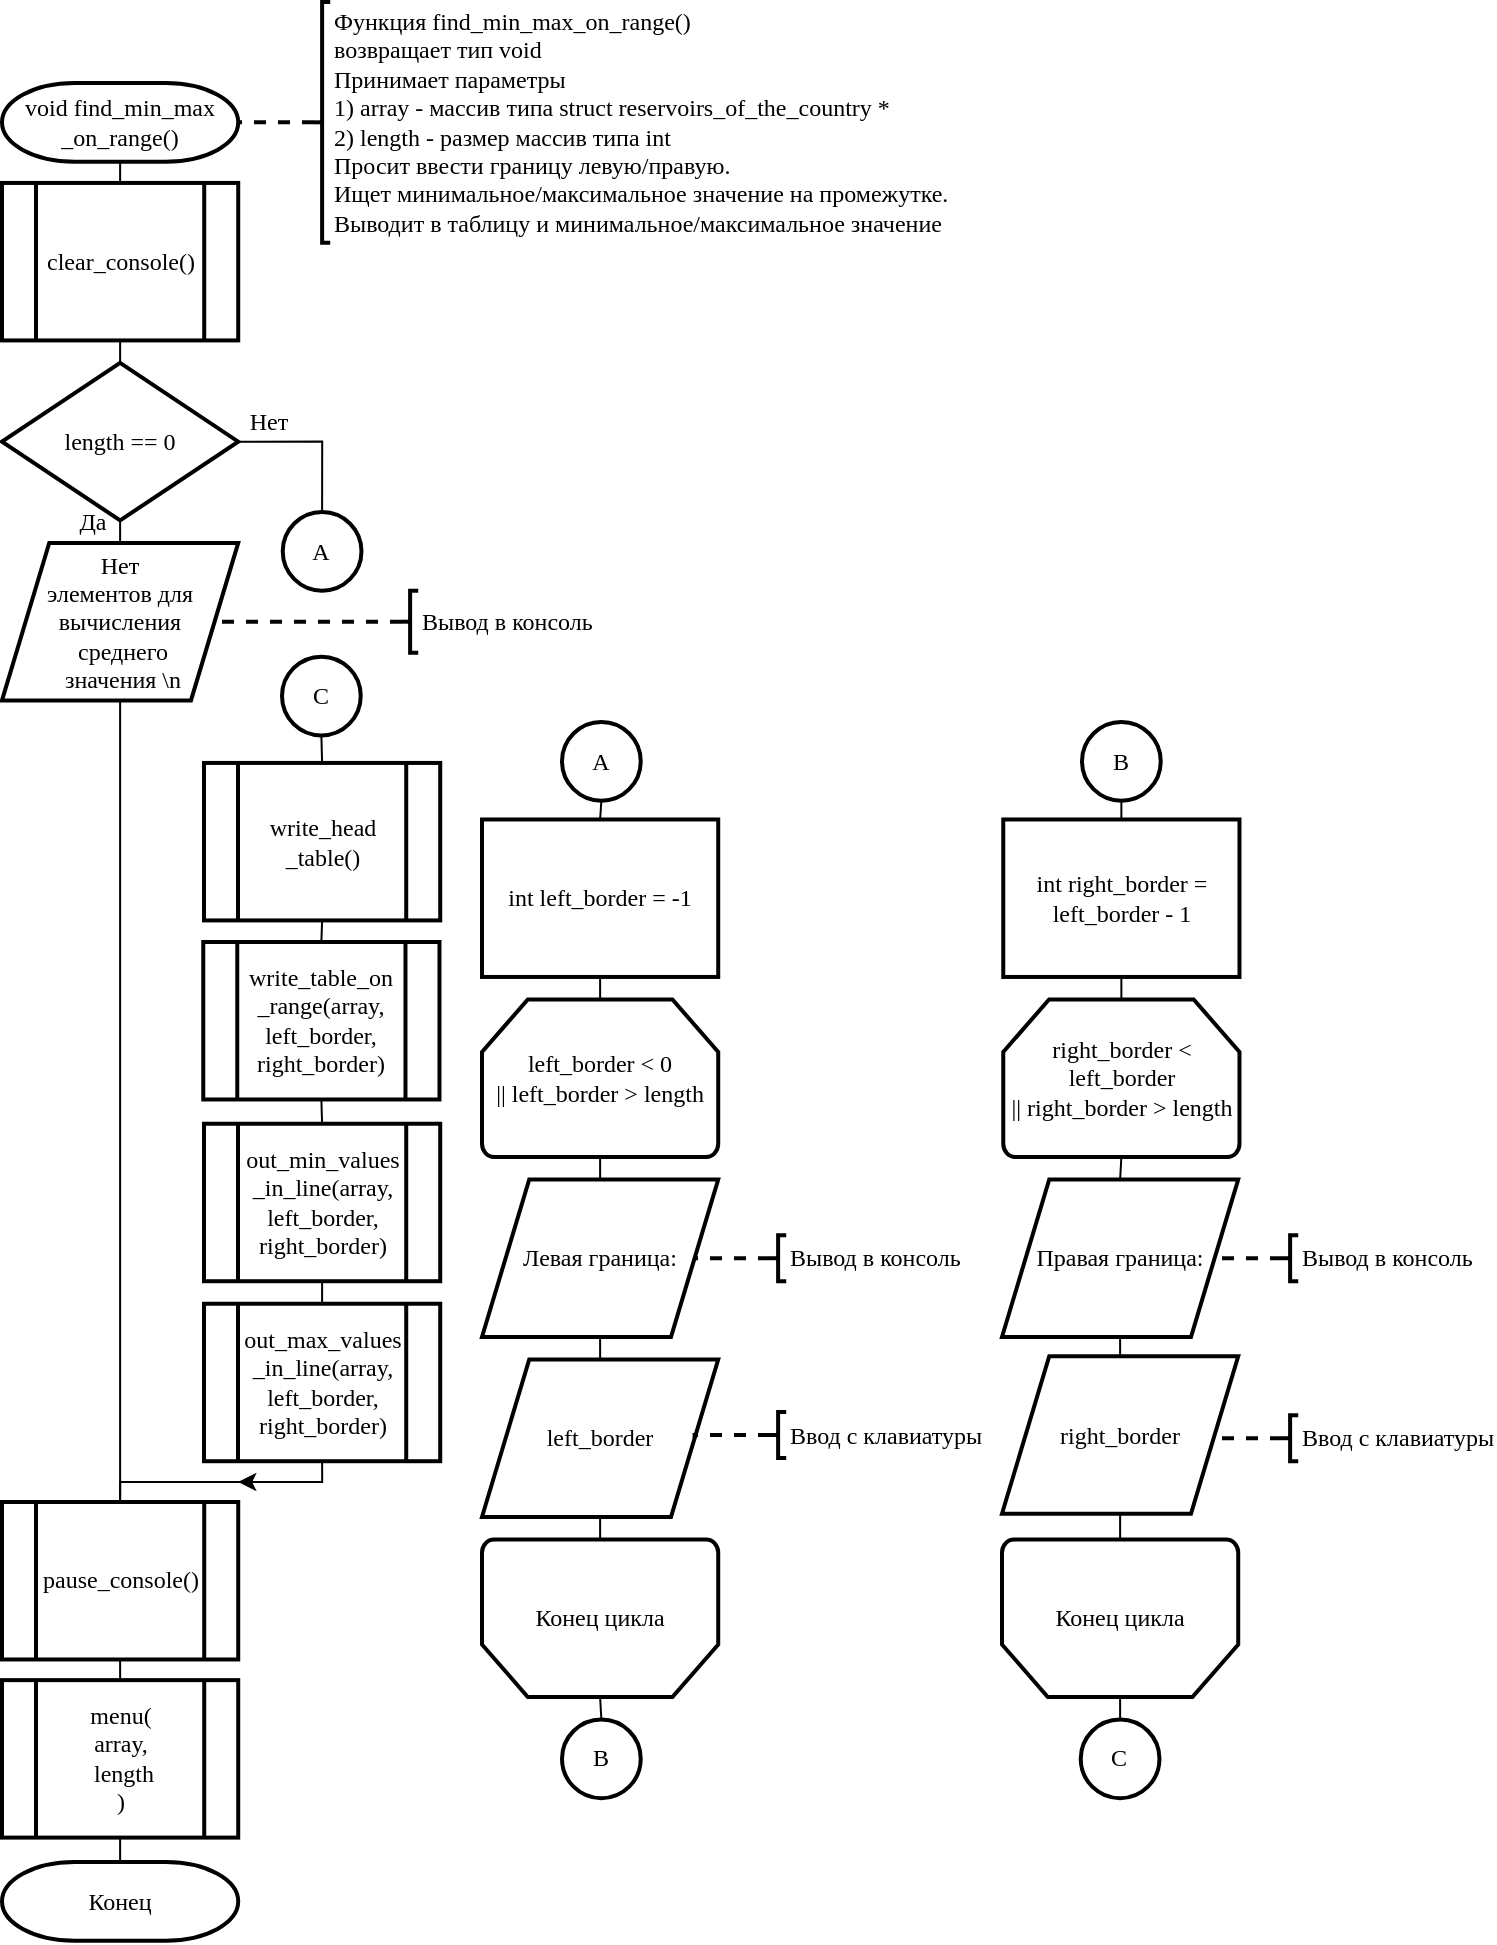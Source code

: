 <mxfile version="13.0.3" type="device"><diagram id="U5Ct55trOFn7t_glRgXs" name="Page-1"><mxGraphModel dx="868" dy="519" grid="1" gridSize="10" guides="1" tooltips="1" connect="1" arrows="1" fold="1" page="1" pageScale="1" pageWidth="827" pageHeight="1169" math="0" shadow="0"><root><mxCell id="0"/><mxCell id="1" parent="0"/><mxCell id="0v8F-oNbP1h4zUCTe8ye-46" style="edgeStyle=orthogonalEdgeStyle;rounded=0;orthogonalLoop=1;jettySize=auto;html=1;exitX=0.5;exitY=1;exitDx=0;exitDy=0;exitPerimeter=0;entryX=0.5;entryY=0;entryDx=0;entryDy=0;endArrow=none;endFill=0;strokeWidth=1;fontFamily=Times New Roman;" parent="1" source="0v8F-oNbP1h4zUCTe8ye-1" target="0v8F-oNbP1h4zUCTe8ye-2" edge="1"><mxGeometry relative="1" as="geometry"/></mxCell><mxCell id="0v8F-oNbP1h4zUCTe8ye-1" value="void find_min_max&lt;br&gt;_on_range()" style="strokeWidth=2;html=1;shape=mxgraph.flowchart.terminator;whiteSpace=wrap;fontFamily=Times New Roman;" parent="1" vertex="1"><mxGeometry x="60" y="140.47" width="118.11" height="39.37" as="geometry"/></mxCell><mxCell id="0v8F-oNbP1h4zUCTe8ye-47" style="edgeStyle=orthogonalEdgeStyle;rounded=0;orthogonalLoop=1;jettySize=auto;html=1;exitX=0.5;exitY=1;exitDx=0;exitDy=0;entryX=0.5;entryY=0;entryDx=0;entryDy=0;entryPerimeter=0;endArrow=none;endFill=0;strokeWidth=1;fontFamily=Times New Roman;" parent="1" source="0v8F-oNbP1h4zUCTe8ye-2" target="0v8F-oNbP1h4zUCTe8ye-3" edge="1"><mxGeometry relative="1" as="geometry"/></mxCell><mxCell id="0v8F-oNbP1h4zUCTe8ye-2" value="clear_console()" style="verticalLabelPosition=middle;verticalAlign=middle;html=1;shape=process;whiteSpace=wrap;rounded=0;size=0.14;arcSize=6;fontFamily=Times New Roman;strokeWidth=2;labelPosition=center;align=center;" parent="1" vertex="1"><mxGeometry x="60" y="190.47" width="118.11" height="78.74" as="geometry"/></mxCell><mxCell id="0v8F-oNbP1h4zUCTe8ye-48" style="edgeStyle=orthogonalEdgeStyle;rounded=0;orthogonalLoop=1;jettySize=auto;html=1;exitX=0.5;exitY=1;exitDx=0;exitDy=0;exitPerimeter=0;entryX=0.5;entryY=0;entryDx=0;entryDy=0;endArrow=none;endFill=0;strokeWidth=1;fontFamily=Times New Roman;" parent="1" source="0v8F-oNbP1h4zUCTe8ye-3" target="0v8F-oNbP1h4zUCTe8ye-4" edge="1"><mxGeometry relative="1" as="geometry"/></mxCell><mxCell id="0v8F-oNbP1h4zUCTe8ye-50" style="edgeStyle=orthogonalEdgeStyle;rounded=0;orthogonalLoop=1;jettySize=auto;html=1;exitX=1;exitY=0.5;exitDx=0;exitDy=0;exitPerimeter=0;entryX=0.5;entryY=0;entryDx=0;entryDy=0;entryPerimeter=0;endArrow=none;endFill=0;strokeWidth=1;fontFamily=Times New Roman;" parent="1" source="0v8F-oNbP1h4zUCTe8ye-3" target="0v8F-oNbP1h4zUCTe8ye-49" edge="1"><mxGeometry relative="1" as="geometry"/></mxCell><mxCell id="0v8F-oNbP1h4zUCTe8ye-3" value="length == 0" style="strokeWidth=2;html=1;shape=mxgraph.flowchart.decision;whiteSpace=wrap;fontFamily=Times New Roman;" parent="1" vertex="1"><mxGeometry x="60" y="280.47" width="118.11" height="78.74" as="geometry"/></mxCell><mxCell id="0v8F-oNbP1h4zUCTe8ye-60" style="edgeStyle=orthogonalEdgeStyle;rounded=0;orthogonalLoop=1;jettySize=auto;html=1;exitX=0.5;exitY=1;exitDx=0;exitDy=0;entryX=0.5;entryY=0;entryDx=0;entryDy=0;endArrow=none;endFill=0;strokeWidth=1;fontFamily=Times New Roman;" parent="1" source="0v8F-oNbP1h4zUCTe8ye-4" target="0v8F-oNbP1h4zUCTe8ye-57" edge="1"><mxGeometry relative="1" as="geometry"/></mxCell><mxCell id="0v8F-oNbP1h4zUCTe8ye-4" value="Нет&lt;br&gt;элементов для&lt;br&gt;вычисления&lt;br&gt;&amp;nbsp;среднего&lt;br&gt;&amp;nbsp;значения \n" style="shape=parallelogram;perimeter=parallelogramPerimeter;whiteSpace=wrap;html=1;strokeWidth=2;fontFamily=Times New Roman;" parent="1" vertex="1"><mxGeometry x="60" y="370.47" width="118.11" height="78.74" as="geometry"/></mxCell><mxCell id="0v8F-oNbP1h4zUCTe8ye-42" style="edgeStyle=orthogonalEdgeStyle;rounded=0;orthogonalLoop=1;jettySize=auto;html=1;exitX=0.5;exitY=1;exitDx=0;exitDy=0;entryX=0.5;entryY=0;entryDx=0;entryDy=0;entryPerimeter=0;endArrow=none;endFill=0;strokeWidth=1;fontFamily=Times New Roman;" parent="1" source="0v8F-oNbP1h4zUCTe8ye-5" target="0v8F-oNbP1h4zUCTe8ye-6" edge="1"><mxGeometry relative="1" as="geometry"/></mxCell><mxCell id="0v8F-oNbP1h4zUCTe8ye-5" value="int left_border = -1" style="rounded=0;whiteSpace=wrap;html=1;absoluteArcSize=1;arcSize=14;strokeWidth=2;fontFamily=Times New Roman;" parent="1" vertex="1"><mxGeometry x="300" y="508.74" width="118.11" height="78.74" as="geometry"/></mxCell><mxCell id="0v8F-oNbP1h4zUCTe8ye-33" style="edgeStyle=orthogonalEdgeStyle;rounded=0;orthogonalLoop=1;jettySize=auto;html=1;exitX=0.5;exitY=1;exitDx=0;exitDy=0;exitPerimeter=0;entryX=0.5;entryY=0;entryDx=0;entryDy=0;endArrow=none;endFill=0;strokeWidth=1;fontFamily=Times New Roman;" parent="1" source="0v8F-oNbP1h4zUCTe8ye-6" target="0v8F-oNbP1h4zUCTe8ye-7" edge="1"><mxGeometry relative="1" as="geometry"/></mxCell><mxCell id="0v8F-oNbP1h4zUCTe8ye-6" value="left_border &amp;lt; 0&lt;br&gt;|| left_border &amp;gt; length" style="strokeWidth=2;html=1;shape=mxgraph.flowchart.loop_limit;whiteSpace=wrap;fontFamily=Times New Roman;" parent="1" vertex="1"><mxGeometry x="300" y="598.74" width="118.11" height="78.74" as="geometry"/></mxCell><mxCell id="0v8F-oNbP1h4zUCTe8ye-32" style="edgeStyle=orthogonalEdgeStyle;rounded=0;orthogonalLoop=1;jettySize=auto;html=1;exitX=0.5;exitY=1;exitDx=0;exitDy=0;entryX=0.5;entryY=0;entryDx=0;entryDy=0;endArrow=none;endFill=0;strokeWidth=1;fontFamily=Times New Roman;" parent="1" source="0v8F-oNbP1h4zUCTe8ye-7" target="0v8F-oNbP1h4zUCTe8ye-8" edge="1"><mxGeometry relative="1" as="geometry"/></mxCell><mxCell id="0v8F-oNbP1h4zUCTe8ye-7" value="Левая граница:" style="shape=parallelogram;perimeter=parallelogramPerimeter;whiteSpace=wrap;html=1;strokeWidth=2;fontFamily=Times New Roman;" parent="1" vertex="1"><mxGeometry x="300" y="688.74" width="118.11" height="78.74" as="geometry"/></mxCell><mxCell id="0v8F-oNbP1h4zUCTe8ye-31" style="edgeStyle=orthogonalEdgeStyle;rounded=0;orthogonalLoop=1;jettySize=auto;html=1;exitX=0.5;exitY=1;exitDx=0;exitDy=0;entryX=0.5;entryY=1;entryDx=0;entryDy=0;entryPerimeter=0;endArrow=none;endFill=0;strokeWidth=1;fontFamily=Times New Roman;" parent="1" source="0v8F-oNbP1h4zUCTe8ye-8" target="0v8F-oNbP1h4zUCTe8ye-9" edge="1"><mxGeometry relative="1" as="geometry"/></mxCell><mxCell id="0v8F-oNbP1h4zUCTe8ye-8" value="left_border" style="shape=parallelogram;perimeter=parallelogramPerimeter;whiteSpace=wrap;html=1;strokeWidth=2;fontFamily=Times New Roman;" parent="1" vertex="1"><mxGeometry x="300" y="778.74" width="118.11" height="78.74" as="geometry"/></mxCell><mxCell id="0v8F-oNbP1h4zUCTe8ye-30" style="edgeStyle=orthogonalEdgeStyle;rounded=0;orthogonalLoop=1;jettySize=auto;html=1;exitX=0.5;exitY=0;exitDx=0;exitDy=0;exitPerimeter=0;entryX=0.5;entryY=0;entryDx=0;entryDy=0;entryPerimeter=0;endArrow=none;endFill=0;strokeWidth=1;fontFamily=Times New Roman;" parent="1" source="0v8F-oNbP1h4zUCTe8ye-9" target="0v8F-oNbP1h4zUCTe8ye-27" edge="1"><mxGeometry relative="1" as="geometry"/></mxCell><mxCell id="0v8F-oNbP1h4zUCTe8ye-9" value="Конец цикла" style="strokeWidth=2;html=1;shape=mxgraph.flowchart.loop_limit;whiteSpace=wrap;fontFamily=Times New Roman;flipV=1;" parent="1" vertex="1"><mxGeometry x="300" y="868.74" width="118.11" height="78.74" as="geometry"/></mxCell><mxCell id="0v8F-oNbP1h4zUCTe8ye-35" style="edgeStyle=orthogonalEdgeStyle;rounded=0;orthogonalLoop=1;jettySize=auto;html=1;exitX=0.5;exitY=1;exitDx=0;exitDy=0;entryX=0.5;entryY=0;entryDx=0;entryDy=0;entryPerimeter=0;endArrow=none;endFill=0;strokeWidth=1;fontFamily=Times New Roman;" parent="1" source="0v8F-oNbP1h4zUCTe8ye-10" target="0v8F-oNbP1h4zUCTe8ye-11" edge="1"><mxGeometry relative="1" as="geometry"/></mxCell><mxCell id="0v8F-oNbP1h4zUCTe8ye-10" value="int right_border = left_border - 1" style="rounded=0;whiteSpace=wrap;html=1;absoluteArcSize=1;arcSize=14;strokeWidth=2;fontFamily=Times New Roman;" parent="1" vertex="1"><mxGeometry x="560.63" y="508.74" width="118.11" height="78.74" as="geometry"/></mxCell><mxCell id="0v8F-oNbP1h4zUCTe8ye-36" style="edgeStyle=orthogonalEdgeStyle;rounded=0;orthogonalLoop=1;jettySize=auto;html=1;exitX=0.5;exitY=1;exitDx=0;exitDy=0;exitPerimeter=0;entryX=0.5;entryY=0;entryDx=0;entryDy=0;endArrow=none;endFill=0;strokeWidth=1;fontFamily=Times New Roman;" parent="1" source="0v8F-oNbP1h4zUCTe8ye-11" target="0v8F-oNbP1h4zUCTe8ye-12" edge="1"><mxGeometry relative="1" as="geometry"/></mxCell><mxCell id="0v8F-oNbP1h4zUCTe8ye-11" value="right_border &amp;lt; left_border&lt;br&gt;|| right_border &amp;gt; length" style="strokeWidth=2;html=1;shape=mxgraph.flowchart.loop_limit;whiteSpace=wrap;fontFamily=Times New Roman;" parent="1" vertex="1"><mxGeometry x="560.63" y="598.74" width="118.11" height="78.74" as="geometry"/></mxCell><mxCell id="0v8F-oNbP1h4zUCTe8ye-39" style="edgeStyle=orthogonalEdgeStyle;rounded=0;orthogonalLoop=1;jettySize=auto;html=1;exitX=0.5;exitY=1;exitDx=0;exitDy=0;entryX=0.5;entryY=0;entryDx=0;entryDy=0;endArrow=none;endFill=0;strokeWidth=1;fontFamily=Times New Roman;" parent="1" source="0v8F-oNbP1h4zUCTe8ye-12" target="0v8F-oNbP1h4zUCTe8ye-13" edge="1"><mxGeometry relative="1" as="geometry"/></mxCell><mxCell id="0v8F-oNbP1h4zUCTe8ye-12" value="Правая граница:" style="shape=parallelogram;perimeter=parallelogramPerimeter;whiteSpace=wrap;html=1;strokeWidth=2;fontFamily=Times New Roman;" parent="1" vertex="1"><mxGeometry x="560" y="688.74" width="118.11" height="78.74" as="geometry"/></mxCell><mxCell id="0v8F-oNbP1h4zUCTe8ye-40" style="edgeStyle=orthogonalEdgeStyle;rounded=0;orthogonalLoop=1;jettySize=auto;html=1;exitX=0.5;exitY=1;exitDx=0;exitDy=0;entryX=0.5;entryY=1;entryDx=0;entryDy=0;entryPerimeter=0;endArrow=none;endFill=0;strokeWidth=1;fontFamily=Times New Roman;" parent="1" source="0v8F-oNbP1h4zUCTe8ye-13" target="0v8F-oNbP1h4zUCTe8ye-14" edge="1"><mxGeometry relative="1" as="geometry"/></mxCell><mxCell id="0v8F-oNbP1h4zUCTe8ye-13" value="right_border" style="shape=parallelogram;perimeter=parallelogramPerimeter;whiteSpace=wrap;html=1;strokeWidth=2;fontFamily=Times New Roman;" parent="1" vertex="1"><mxGeometry x="560" y="777.13" width="118.11" height="78.74" as="geometry"/></mxCell><mxCell id="0v8F-oNbP1h4zUCTe8ye-41" style="edgeStyle=orthogonalEdgeStyle;rounded=0;orthogonalLoop=1;jettySize=auto;html=1;exitX=0.5;exitY=0;exitDx=0;exitDy=0;exitPerimeter=0;entryX=0.5;entryY=0;entryDx=0;entryDy=0;entryPerimeter=0;endArrow=none;endFill=0;strokeWidth=1;fontFamily=Times New Roman;" parent="1" source="0v8F-oNbP1h4zUCTe8ye-14" target="0v8F-oNbP1h4zUCTe8ye-28" edge="1"><mxGeometry relative="1" as="geometry"/></mxCell><mxCell id="0v8F-oNbP1h4zUCTe8ye-14" value="Конец цикла" style="strokeWidth=2;html=1;shape=mxgraph.flowchart.loop_limit;whiteSpace=wrap;fontFamily=Times New Roman;flipV=1;" parent="1" vertex="1"><mxGeometry x="560" y="868.74" width="118.11" height="78.74" as="geometry"/></mxCell><mxCell id="0v8F-oNbP1h4zUCTe8ye-21" style="edgeStyle=orthogonalEdgeStyle;rounded=0;orthogonalLoop=1;jettySize=auto;html=1;exitX=0;exitY=0.5;exitDx=0;exitDy=0;exitPerimeter=0;entryX=1;entryY=0.5;entryDx=0;entryDy=0;endArrow=none;endFill=0;dashed=1;strokeWidth=2;fontFamily=Times New Roman;" parent="1" source="0v8F-oNbP1h4zUCTe8ye-15" target="0v8F-oNbP1h4zUCTe8ye-7" edge="1"><mxGeometry relative="1" as="geometry"/></mxCell><mxCell id="0v8F-oNbP1h4zUCTe8ye-15" value="Вывод в консоль" style="strokeWidth=2;html=1;shape=mxgraph.flowchart.annotation_2;align=left;labelPosition=right;pointerEvents=1;fontFamily=Times New Roman;" parent="1" vertex="1"><mxGeometry x="444" y="716.61" width="8.11" height="23" as="geometry"/></mxCell><mxCell id="0v8F-oNbP1h4zUCTe8ye-22" style="edgeStyle=orthogonalEdgeStyle;rounded=0;orthogonalLoop=1;jettySize=auto;html=1;exitX=0;exitY=0.5;exitDx=0;exitDy=0;exitPerimeter=0;entryX=1;entryY=0.5;entryDx=0;entryDy=0;dashed=1;endArrow=none;endFill=0;strokeWidth=2;fontFamily=Times New Roman;" parent="1" source="0v8F-oNbP1h4zUCTe8ye-16" target="0v8F-oNbP1h4zUCTe8ye-8" edge="1"><mxGeometry relative="1" as="geometry"/></mxCell><mxCell id="0v8F-oNbP1h4zUCTe8ye-16" value="Ввод с клавиатуры" style="strokeWidth=2;html=1;shape=mxgraph.flowchart.annotation_2;align=left;labelPosition=right;pointerEvents=1;fontFamily=Times New Roman;" parent="1" vertex="1"><mxGeometry x="444" y="805" width="8.11" height="23" as="geometry"/></mxCell><mxCell id="0v8F-oNbP1h4zUCTe8ye-24" style="edgeStyle=orthogonalEdgeStyle;rounded=0;orthogonalLoop=1;jettySize=auto;html=1;exitX=0;exitY=0.5;exitDx=0;exitDy=0;exitPerimeter=0;entryX=1;entryY=0.5;entryDx=0;entryDy=0;dashed=1;endArrow=none;endFill=0;strokeWidth=2;fontFamily=Times New Roman;" parent="1" source="0v8F-oNbP1h4zUCTe8ye-17" target="0v8F-oNbP1h4zUCTe8ye-12" edge="1"><mxGeometry relative="1" as="geometry"/></mxCell><mxCell id="0v8F-oNbP1h4zUCTe8ye-17" value="Вывод в консоль" style="strokeWidth=2;html=1;shape=mxgraph.flowchart.annotation_2;align=left;labelPosition=right;pointerEvents=1;fontFamily=Times New Roman;" parent="1" vertex="1"><mxGeometry x="700" y="716.61" width="8.11" height="23" as="geometry"/></mxCell><mxCell id="0v8F-oNbP1h4zUCTe8ye-23" style="edgeStyle=orthogonalEdgeStyle;rounded=0;orthogonalLoop=1;jettySize=auto;html=1;exitX=0;exitY=0.5;exitDx=0;exitDy=0;exitPerimeter=0;entryX=1;entryY=0.5;entryDx=0;entryDy=0;dashed=1;endArrow=none;endFill=0;strokeWidth=2;fontFamily=Times New Roman;" parent="1" source="0v8F-oNbP1h4zUCTe8ye-19" target="0v8F-oNbP1h4zUCTe8ye-13" edge="1"><mxGeometry relative="1" as="geometry"/></mxCell><mxCell id="0v8F-oNbP1h4zUCTe8ye-19" value="Ввод с клавиатуры" style="strokeWidth=2;html=1;shape=mxgraph.flowchart.annotation_2;align=left;labelPosition=right;pointerEvents=1;fontFamily=Times New Roman;" parent="1" vertex="1"><mxGeometry x="700" y="806.61" width="8.11" height="23" as="geometry"/></mxCell><mxCell id="0v8F-oNbP1h4zUCTe8ye-29" style="edgeStyle=orthogonalEdgeStyle;rounded=0;orthogonalLoop=1;jettySize=auto;html=1;exitX=0.5;exitY=1;exitDx=0;exitDy=0;exitPerimeter=0;entryX=0.5;entryY=0;entryDx=0;entryDy=0;endArrow=none;endFill=0;strokeWidth=1;fontFamily=Times New Roman;" parent="1" source="0v8F-oNbP1h4zUCTe8ye-25" target="0v8F-oNbP1h4zUCTe8ye-5" edge="1"><mxGeometry relative="1" as="geometry"/></mxCell><mxCell id="0v8F-oNbP1h4zUCTe8ye-25" value="А" style="strokeWidth=2;html=1;shape=mxgraph.flowchart.start_2;whiteSpace=wrap;fontFamily=Times New Roman;" parent="1" vertex="1"><mxGeometry x="340" y="460" width="39.37" height="39.37" as="geometry"/></mxCell><mxCell id="0v8F-oNbP1h4zUCTe8ye-45" style="edgeStyle=orthogonalEdgeStyle;rounded=0;orthogonalLoop=1;jettySize=auto;html=1;exitX=0.5;exitY=1;exitDx=0;exitDy=0;exitPerimeter=0;entryX=0.5;entryY=0;entryDx=0;entryDy=0;endArrow=none;endFill=0;strokeWidth=1;fontFamily=Times New Roman;" parent="1" source="0v8F-oNbP1h4zUCTe8ye-26" target="0v8F-oNbP1h4zUCTe8ye-10" edge="1"><mxGeometry relative="1" as="geometry"/></mxCell><mxCell id="0v8F-oNbP1h4zUCTe8ye-26" value="B" style="strokeWidth=2;html=1;shape=mxgraph.flowchart.start_2;whiteSpace=wrap;fontFamily=Times New Roman;" parent="1" vertex="1"><mxGeometry x="600" y="460" width="39.37" height="39.37" as="geometry"/></mxCell><mxCell id="0v8F-oNbP1h4zUCTe8ye-27" value="B" style="strokeWidth=2;html=1;shape=mxgraph.flowchart.start_2;whiteSpace=wrap;fontFamily=Times New Roman;" parent="1" vertex="1"><mxGeometry x="340" y="958.74" width="39.37" height="39.37" as="geometry"/></mxCell><mxCell id="0v8F-oNbP1h4zUCTe8ye-28" value="C" style="strokeWidth=2;html=1;shape=mxgraph.flowchart.start_2;whiteSpace=wrap;fontFamily=Times New Roman;" parent="1" vertex="1"><mxGeometry x="599.37" y="958.74" width="39.37" height="39.37" as="geometry"/></mxCell><mxCell id="0v8F-oNbP1h4zUCTe8ye-49" value="A" style="strokeWidth=2;html=1;shape=mxgraph.flowchart.start_2;whiteSpace=wrap;fontFamily=Times New Roman;" parent="1" vertex="1"><mxGeometry x="200.37" y="354.97" width="39.37" height="39.37" as="geometry"/></mxCell><mxCell id="0v8F-oNbP1h4zUCTe8ye-63" style="edgeStyle=orthogonalEdgeStyle;rounded=0;orthogonalLoop=1;jettySize=auto;html=1;exitX=0.5;exitY=1;exitDx=0;exitDy=0;exitPerimeter=0;entryX=0.5;entryY=0;entryDx=0;entryDy=0;endArrow=none;endFill=0;strokeWidth=1;fontFamily=Times New Roman;" parent="1" source="0v8F-oNbP1h4zUCTe8ye-51" target="0v8F-oNbP1h4zUCTe8ye-52" edge="1"><mxGeometry relative="1" as="geometry"/></mxCell><mxCell id="0v8F-oNbP1h4zUCTe8ye-51" value="C" style="strokeWidth=2;html=1;shape=mxgraph.flowchart.start_2;whiteSpace=wrap;fontFamily=Times New Roman;" parent="1" vertex="1"><mxGeometry x="200" y="427.33" width="39.37" height="39.37" as="geometry"/></mxCell><mxCell id="0v8F-oNbP1h4zUCTe8ye-62" style="edgeStyle=orthogonalEdgeStyle;rounded=0;orthogonalLoop=1;jettySize=auto;html=1;exitX=0.5;exitY=1;exitDx=0;exitDy=0;entryX=0.5;entryY=0;entryDx=0;entryDy=0;endArrow=none;endFill=0;strokeWidth=1;fontFamily=Times New Roman;" parent="1" source="0v8F-oNbP1h4zUCTe8ye-52" target="0v8F-oNbP1h4zUCTe8ye-53" edge="1"><mxGeometry relative="1" as="geometry"/></mxCell><mxCell id="0v8F-oNbP1h4zUCTe8ye-52" value="write_head&lt;br&gt;_table()" style="verticalLabelPosition=middle;verticalAlign=middle;html=1;shape=process;whiteSpace=wrap;rounded=0;size=0.14;arcSize=6;fontFamily=Times New Roman;strokeWidth=2;labelPosition=center;align=center;" parent="1" vertex="1"><mxGeometry x="161" y="480.47" width="118.11" height="78.74" as="geometry"/></mxCell><mxCell id="0v8F-oNbP1h4zUCTe8ye-61" style="edgeStyle=orthogonalEdgeStyle;rounded=0;orthogonalLoop=1;jettySize=auto;html=1;exitX=0.5;exitY=1;exitDx=0;exitDy=0;entryX=0.5;entryY=0;entryDx=0;entryDy=0;endArrow=none;endFill=0;strokeWidth=1;fontFamily=Times New Roman;" parent="1" source="0v8F-oNbP1h4zUCTe8ye-53" target="0v8F-oNbP1h4zUCTe8ye-56" edge="1"><mxGeometry relative="1" as="geometry"/></mxCell><mxCell id="0v8F-oNbP1h4zUCTe8ye-53" value="write_table_on&lt;br&gt;_range(array, left_border, right_border)" style="verticalLabelPosition=middle;verticalAlign=middle;html=1;shape=process;whiteSpace=wrap;rounded=0;size=0.14;arcSize=6;fontFamily=Times New Roman;strokeWidth=2;labelPosition=center;align=center;" parent="1" vertex="1"><mxGeometry x="160.63" y="570" width="118.11" height="78.74" as="geometry"/></mxCell><mxCell id="GAG8iSP4BLyWEbG9clgm-2" style="edgeStyle=orthogonalEdgeStyle;rounded=0;orthogonalLoop=1;jettySize=auto;html=1;exitX=0.5;exitY=1;exitDx=0;exitDy=0;entryX=0.5;entryY=0;entryDx=0;entryDy=0;endArrow=none;endFill=0;" edge="1" parent="1" source="0v8F-oNbP1h4zUCTe8ye-56" target="GAG8iSP4BLyWEbG9clgm-1"><mxGeometry relative="1" as="geometry"/></mxCell><mxCell id="0v8F-oNbP1h4zUCTe8ye-56" value="out_min_values&lt;br&gt;_in_line(array, left_border, right_border)" style="verticalLabelPosition=middle;verticalAlign=middle;html=1;shape=process;whiteSpace=wrap;rounded=0;size=0.14;arcSize=6;fontFamily=Times New Roman;strokeWidth=2;labelPosition=center;align=center;" parent="1" vertex="1"><mxGeometry x="161" y="660.87" width="118.11" height="78.74" as="geometry"/></mxCell><mxCell id="0v8F-oNbP1h4zUCTe8ye-67" style="edgeStyle=orthogonalEdgeStyle;rounded=0;orthogonalLoop=1;jettySize=auto;html=1;exitX=0.5;exitY=1;exitDx=0;exitDy=0;endArrow=none;endFill=0;strokeWidth=1;fontFamily=Times New Roman;" parent="1" source="0v8F-oNbP1h4zUCTe8ye-57" target="0v8F-oNbP1h4zUCTe8ye-58" edge="1"><mxGeometry relative="1" as="geometry"/></mxCell><mxCell id="0v8F-oNbP1h4zUCTe8ye-57" value="pause_console()" style="verticalLabelPosition=middle;verticalAlign=middle;html=1;shape=process;whiteSpace=wrap;rounded=0;size=0.14;arcSize=6;fontFamily=Times New Roman;strokeWidth=2;labelPosition=center;align=center;" parent="1" vertex="1"><mxGeometry x="60" y="850" width="118.11" height="78.74" as="geometry"/></mxCell><mxCell id="0v8F-oNbP1h4zUCTe8ye-68" style="edgeStyle=orthogonalEdgeStyle;rounded=0;orthogonalLoop=1;jettySize=auto;html=1;exitX=0.5;exitY=1;exitDx=0;exitDy=0;entryX=0.5;entryY=0;entryDx=0;entryDy=0;entryPerimeter=0;endArrow=none;endFill=0;strokeWidth=1;fontFamily=Times New Roman;" parent="1" source="0v8F-oNbP1h4zUCTe8ye-58" target="0v8F-oNbP1h4zUCTe8ye-66" edge="1"><mxGeometry relative="1" as="geometry"/></mxCell><mxCell id="0v8F-oNbP1h4zUCTe8ye-58" value="menu(&lt;br&gt;array,&lt;br&gt;&amp;nbsp;length&lt;br&gt;)" style="verticalLabelPosition=middle;verticalAlign=middle;html=1;shape=process;whiteSpace=wrap;rounded=0;size=0.14;arcSize=6;fontFamily=Times New Roman;strokeWidth=2;labelPosition=center;align=center;" parent="1" vertex="1"><mxGeometry x="60" y="939.06" width="118.11" height="78.74" as="geometry"/></mxCell><mxCell id="0v8F-oNbP1h4zUCTe8ye-65" style="edgeStyle=orthogonalEdgeStyle;rounded=0;orthogonalLoop=1;jettySize=auto;html=1;entryX=1;entryY=0.5;entryDx=0;entryDy=0;entryPerimeter=0;endArrow=none;endFill=0;strokeWidth=2;dashed=1;fontFamily=Times New Roman;" parent="1" source="0v8F-oNbP1h4zUCTe8ye-64" target="0v8F-oNbP1h4zUCTe8ye-1" edge="1"><mxGeometry relative="1" as="geometry"/></mxCell><mxCell id="0v8F-oNbP1h4zUCTe8ye-64" value="Функция&amp;nbsp;find_min_max_on_range()&lt;br&gt;возвращает тип void&lt;br&gt;Принимает параметры&lt;br&gt;1) array - массив типа&amp;nbsp;struct reservoirs_of_the_country *&lt;br&gt;2) length - размер массив типа int&lt;br&gt;Просит ввести границу левую/правую.&lt;br&gt;Ищет минимальное/максимальное значение на промежутке.&lt;br&gt;Выводит в таблицу и минимальное/максимальное значение" style="strokeWidth=2;html=1;shape=mxgraph.flowchart.annotation_2;align=left;labelPosition=right;pointerEvents=1;fontFamily=Times New Roman;" parent="1" vertex="1"><mxGeometry x="216" y="100" width="8.11" height="120.32" as="geometry"/></mxCell><mxCell id="0v8F-oNbP1h4zUCTe8ye-66" value="Конец" style="strokeWidth=2;html=1;shape=mxgraph.flowchart.terminator;whiteSpace=wrap;fontFamily=Times New Roman;" parent="1" vertex="1"><mxGeometry x="60" y="1030" width="118.11" height="39.37" as="geometry"/></mxCell><mxCell id="0v8F-oNbP1h4zUCTe8ye-70" style="edgeStyle=orthogonalEdgeStyle;rounded=0;orthogonalLoop=1;jettySize=auto;html=1;exitX=0;exitY=0.5;exitDx=0;exitDy=0;exitPerimeter=0;entryX=1;entryY=0.5;entryDx=0;entryDy=0;endArrow=none;endFill=0;strokeWidth=2;dashed=1;fontFamily=Times New Roman;" parent="1" source="0v8F-oNbP1h4zUCTe8ye-69" target="0v8F-oNbP1h4zUCTe8ye-4" edge="1"><mxGeometry relative="1" as="geometry"/></mxCell><mxCell id="0v8F-oNbP1h4zUCTe8ye-69" value="Вывод в консоль" style="strokeWidth=2;html=1;shape=mxgraph.flowchart.annotation_2;align=left;labelPosition=right;pointerEvents=1;fontFamily=Times New Roman;" parent="1" vertex="1"><mxGeometry x="260" y="394.34" width="8.11" height="31" as="geometry"/></mxCell><mxCell id="0v8F-oNbP1h4zUCTe8ye-72" value="" style="endArrow=classic;html=1;strokeWidth=1;fontFamily=Times New Roman;" parent="1" edge="1"><mxGeometry width="50" height="50" relative="1" as="geometry"><mxPoint x="218.11" y="840" as="sourcePoint"/><mxPoint x="178.11" y="840" as="targetPoint"/></mxGeometry></mxCell><mxCell id="0v8F-oNbP1h4zUCTe8ye-73" value="Да" style="text;html=1;align=center;verticalAlign=middle;resizable=0;points=[];autosize=1;fontFamily=Times New Roman;" parent="1" vertex="1"><mxGeometry x="90" y="350.47" width="30" height="20" as="geometry"/></mxCell><mxCell id="0v8F-oNbP1h4zUCTe8ye-74" value="Нет" style="text;html=1;align=center;verticalAlign=middle;resizable=0;points=[];autosize=1;fontFamily=Times New Roman;" parent="1" vertex="1"><mxGeometry x="178.11" y="300" width="30" height="20" as="geometry"/></mxCell><mxCell id="GAG8iSP4BLyWEbG9clgm-3" style="edgeStyle=orthogonalEdgeStyle;rounded=0;orthogonalLoop=1;jettySize=auto;html=1;exitX=0.5;exitY=1;exitDx=0;exitDy=0;entryX=0.5;entryY=0;entryDx=0;entryDy=0;endArrow=none;endFill=0;" edge="1" parent="1" source="GAG8iSP4BLyWEbG9clgm-1" target="0v8F-oNbP1h4zUCTe8ye-57"><mxGeometry relative="1" as="geometry"><Array as="points"><mxPoint x="220" y="840"/><mxPoint x="119" y="840"/></Array></mxGeometry></mxCell><mxCell id="GAG8iSP4BLyWEbG9clgm-1" value="out_max_values&lt;br&gt;_in_line(array, left_border, right_border)" style="verticalLabelPosition=middle;verticalAlign=middle;html=1;shape=process;whiteSpace=wrap;rounded=0;size=0.14;arcSize=6;fontFamily=Times New Roman;strokeWidth=2;labelPosition=center;align=center;" vertex="1" parent="1"><mxGeometry x="161" y="750.87" width="118.11" height="78.74" as="geometry"/></mxCell></root></mxGraphModel></diagram></mxfile>